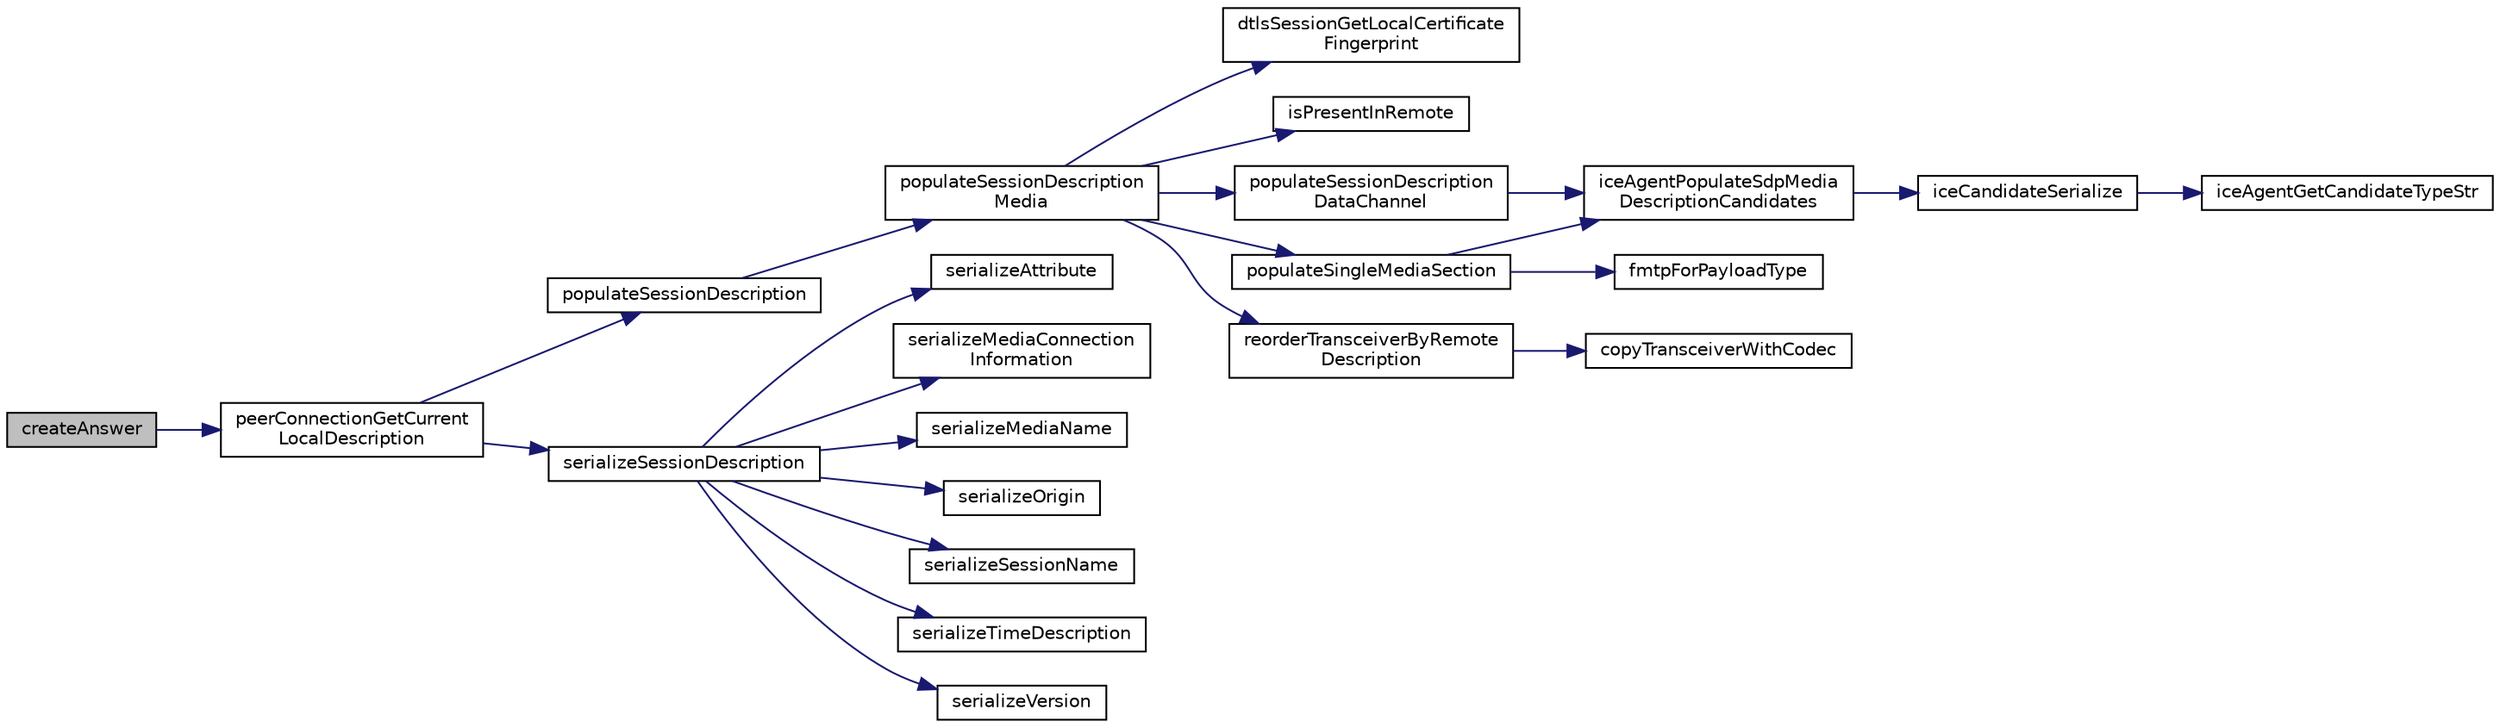 digraph "createAnswer"
{
 // LATEX_PDF_SIZE
  edge [fontname="Helvetica",fontsize="10",labelfontname="Helvetica",labelfontsize="10"];
  node [fontname="Helvetica",fontsize="10",shape=record];
  rankdir="LR";
  Node1 [label="createAnswer",height=0.2,width=0.4,color="black", fillcolor="grey75", style="filled", fontcolor="black",tooltip="Populate the provided answer that contains an RFC 3264 answer with the supported configurations for t..."];
  Node1 -> Node2 [color="midnightblue",fontsize="10",style="solid",fontname="Helvetica"];
  Node2 [label="peerConnectionGetCurrent\lLocalDescription",height=0.2,width=0.4,color="black", fillcolor="white", style="filled",URL="$group__PublicMemberFunctions.html#ga19dfcbdcf4d136b56ce366fe2fb9bfb3",tooltip=" "];
  Node2 -> Node3 [color="midnightblue",fontsize="10",style="solid",fontname="Helvetica"];
  Node3 [label="populateSessionDescription",height=0.2,width=0.4,color="black", fillcolor="white", style="filled",URL="$SessionDescription_8c.html#a61cd534b376d8c202cc37711aebd3640",tooltip=" "];
  Node3 -> Node4 [color="midnightblue",fontsize="10",style="solid",fontname="Helvetica"];
  Node4 [label="populateSessionDescription\lMedia",height=0.2,width=0.4,color="black", fillcolor="white", style="filled",URL="$SessionDescription_8c.html#a1f9d1d11409965815589bc2fdccb5168",tooltip=" "];
  Node4 -> Node5 [color="midnightblue",fontsize="10",style="solid",fontname="Helvetica"];
  Node5 [label="dtlsSessionGetLocalCertificate\lFingerprint",height=0.2,width=0.4,color="black", fillcolor="white", style="filled",URL="$Dtls_8h.html#a6496e3bbe9fbc063a59c1d19a1732e92",tooltip=" "];
  Node4 -> Node6 [color="midnightblue",fontsize="10",style="solid",fontname="Helvetica"];
  Node6 [label="isPresentInRemote",height=0.2,width=0.4,color="black", fillcolor="white", style="filled",URL="$SessionDescription_8c.html#a898075fcd147ac2e41ea84a3bdba0df6",tooltip=" "];
  Node4 -> Node7 [color="midnightblue",fontsize="10",style="solid",fontname="Helvetica"];
  Node7 [label="populateSessionDescription\lDataChannel",height=0.2,width=0.4,color="black", fillcolor="white", style="filled",URL="$SessionDescription_8c.html#a6d4a7bcbc9ce3f26093010f4b249d2f0",tooltip=" "];
  Node7 -> Node8 [color="midnightblue",fontsize="10",style="solid",fontname="Helvetica"];
  Node8 [label="iceAgentPopulateSdpMedia\lDescriptionCandidates",height=0.2,width=0.4,color="black", fillcolor="white", style="filled",URL="$IceAgent_8c.html#a6288421972b3666ba5a64fd91441dadb",tooltip=" "];
  Node8 -> Node9 [color="midnightblue",fontsize="10",style="solid",fontname="Helvetica"];
  Node9 [label="iceCandidateSerialize",height=0.2,width=0.4,color="black", fillcolor="white", style="filled",URL="$IceAgent_8c.html#a8c504c09cfea8efaf7869b8de9ec558c",tooltip=" "];
  Node9 -> Node10 [color="midnightblue",fontsize="10",style="solid",fontname="Helvetica"];
  Node10 [label="iceAgentGetCandidateTypeStr",height=0.2,width=0.4,color="black", fillcolor="white", style="filled",URL="$IceAgent_8c.html#a58c93902e850d579024bde109e85ab8b",tooltip=" "];
  Node4 -> Node11 [color="midnightblue",fontsize="10",style="solid",fontname="Helvetica"];
  Node11 [label="populateSingleMediaSection",height=0.2,width=0.4,color="black", fillcolor="white", style="filled",URL="$SessionDescription_8c.html#a9c998f5f03d61975f44eee8599cf6ab6",tooltip=" "];
  Node11 -> Node12 [color="midnightblue",fontsize="10",style="solid",fontname="Helvetica"];
  Node12 [label="fmtpForPayloadType",height=0.2,width=0.4,color="black", fillcolor="white", style="filled",URL="$SessionDescription_8c.html#ae0d3753b41afc5f9a6f4c2aa4af3b4d8",tooltip=" "];
  Node11 -> Node8 [color="midnightblue",fontsize="10",style="solid",fontname="Helvetica"];
  Node4 -> Node13 [color="midnightblue",fontsize="10",style="solid",fontname="Helvetica"];
  Node13 [label="reorderTransceiverByRemote\lDescription",height=0.2,width=0.4,color="black", fillcolor="white", style="filled",URL="$SessionDescription_8c.html#a937200a064981dd749ddba9fe6866313",tooltip=" "];
  Node13 -> Node14 [color="midnightblue",fontsize="10",style="solid",fontname="Helvetica"];
  Node14 [label="copyTransceiverWithCodec",height=0.2,width=0.4,color="black", fillcolor="white", style="filled",URL="$SessionDescription_8c.html#a397493f9492717b3d2f747bf0a80b630",tooltip=" "];
  Node2 -> Node15 [color="midnightblue",fontsize="10",style="solid",fontname="Helvetica"];
  Node15 [label="serializeSessionDescription",height=0.2,width=0.4,color="black", fillcolor="white", style="filled",URL="$Sdp_8h.html#a1e5c0750dbf14d9f67ad7ee68c417ac4",tooltip=" "];
  Node15 -> Node16 [color="midnightblue",fontsize="10",style="solid",fontname="Helvetica"];
  Node16 [label="serializeAttribute",height=0.2,width=0.4,color="black", fillcolor="white", style="filled",URL="$Serialize_8c.html#afa5128b447f8dfb2d9bf224d9d720db4",tooltip=" "];
  Node15 -> Node17 [color="midnightblue",fontsize="10",style="solid",fontname="Helvetica"];
  Node17 [label="serializeMediaConnection\lInformation",height=0.2,width=0.4,color="black", fillcolor="white", style="filled",URL="$Serialize_8c.html#a96dd428f998a5119c4c210ddf6e06810",tooltip=" "];
  Node15 -> Node18 [color="midnightblue",fontsize="10",style="solid",fontname="Helvetica"];
  Node18 [label="serializeMediaName",height=0.2,width=0.4,color="black", fillcolor="white", style="filled",URL="$Serialize_8c.html#ac0699e6126a01fe054413d26b9348343",tooltip=" "];
  Node15 -> Node19 [color="midnightblue",fontsize="10",style="solid",fontname="Helvetica"];
  Node19 [label="serializeOrigin",height=0.2,width=0.4,color="black", fillcolor="white", style="filled",URL="$Serialize_8c.html#acd10030eccbfc928aa360fc45f69c47c",tooltip=" "];
  Node15 -> Node20 [color="midnightblue",fontsize="10",style="solid",fontname="Helvetica"];
  Node20 [label="serializeSessionName",height=0.2,width=0.4,color="black", fillcolor="white", style="filled",URL="$Serialize_8c.html#a5ba4149920c4aa1834e1eb78987b4320",tooltip=" "];
  Node15 -> Node21 [color="midnightblue",fontsize="10",style="solid",fontname="Helvetica"];
  Node21 [label="serializeTimeDescription",height=0.2,width=0.4,color="black", fillcolor="white", style="filled",URL="$Serialize_8c.html#a16b10a96a9a84967e5aa8133c65ec33e",tooltip=" "];
  Node15 -> Node22 [color="midnightblue",fontsize="10",style="solid",fontname="Helvetica"];
  Node22 [label="serializeVersion",height=0.2,width=0.4,color="black", fillcolor="white", style="filled",URL="$Serialize_8c.html#a864e3e307a205326f3cd134c7492f35f",tooltip=" "];
}
